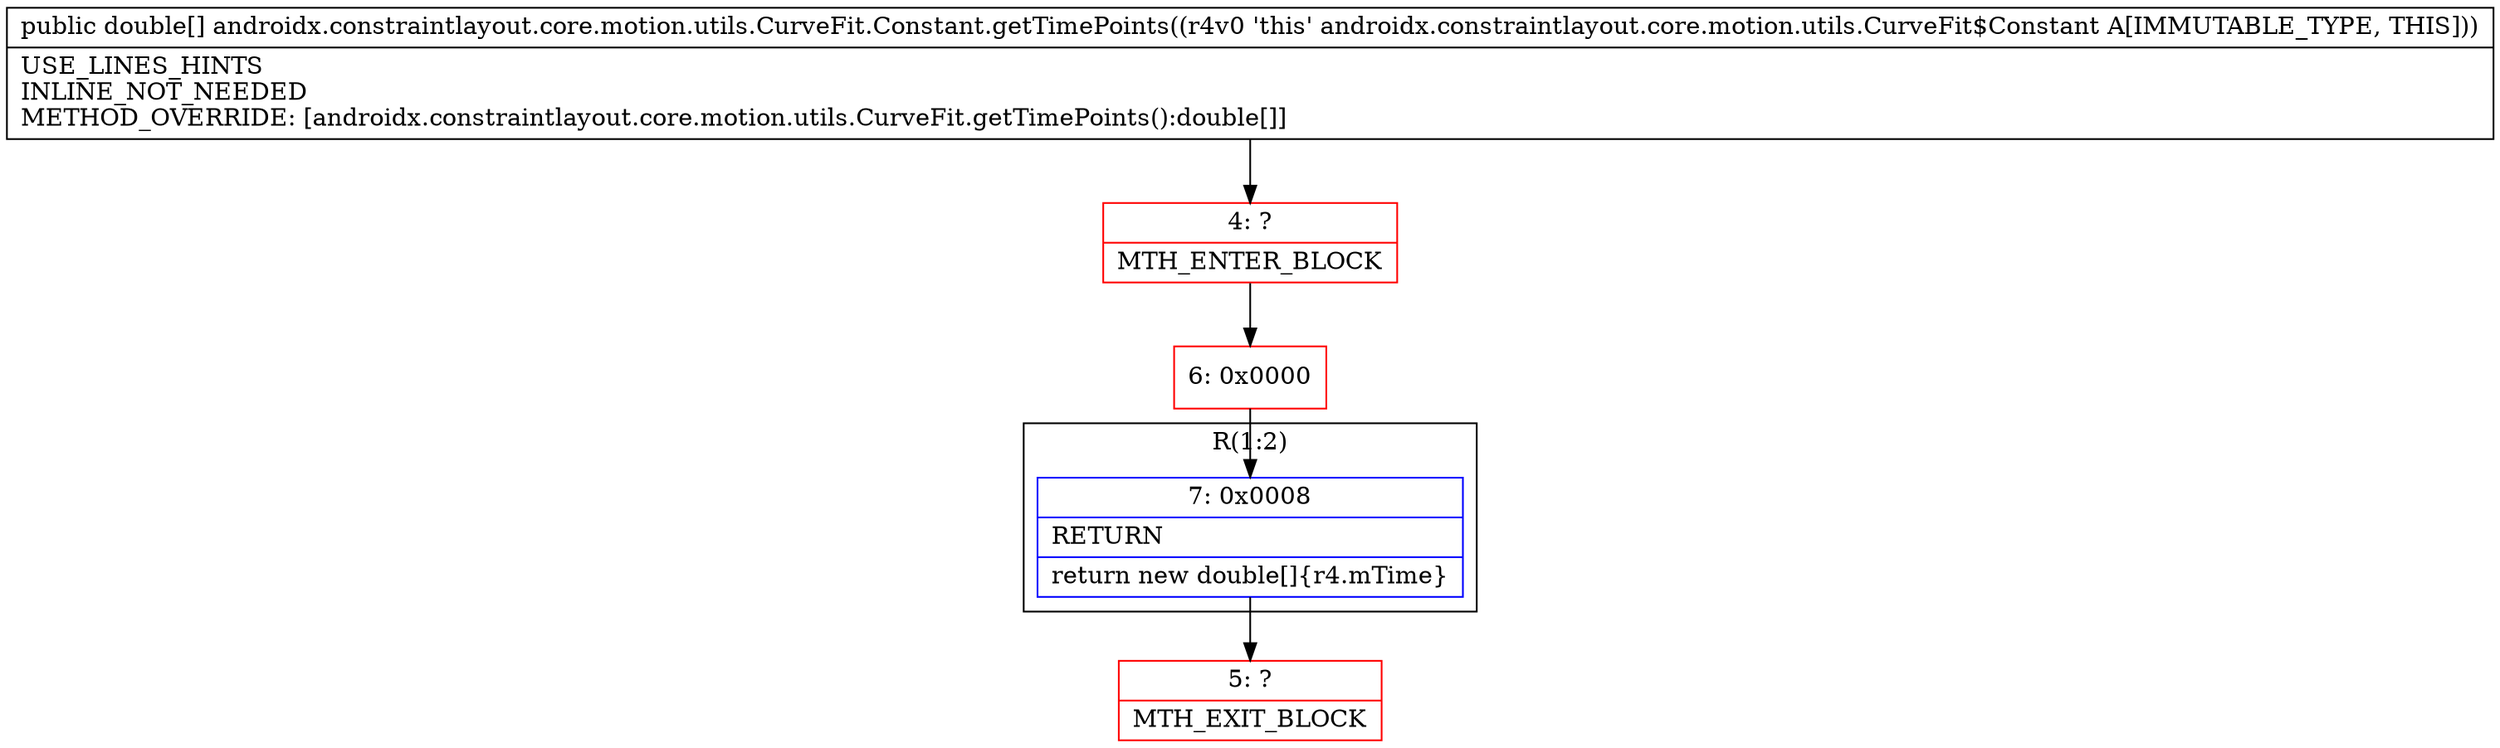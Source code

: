 digraph "CFG forandroidx.constraintlayout.core.motion.utils.CurveFit.Constant.getTimePoints()[D" {
subgraph cluster_Region_1504540986 {
label = "R(1:2)";
node [shape=record,color=blue];
Node_7 [shape=record,label="{7\:\ 0x0008|RETURN\l|return new double[]\{r4.mTime\}\l}"];
}
Node_4 [shape=record,color=red,label="{4\:\ ?|MTH_ENTER_BLOCK\l}"];
Node_6 [shape=record,color=red,label="{6\:\ 0x0000}"];
Node_5 [shape=record,color=red,label="{5\:\ ?|MTH_EXIT_BLOCK\l}"];
MethodNode[shape=record,label="{public double[] androidx.constraintlayout.core.motion.utils.CurveFit.Constant.getTimePoints((r4v0 'this' androidx.constraintlayout.core.motion.utils.CurveFit$Constant A[IMMUTABLE_TYPE, THIS]))  | USE_LINES_HINTS\lINLINE_NOT_NEEDED\lMETHOD_OVERRIDE: [androidx.constraintlayout.core.motion.utils.CurveFit.getTimePoints():double[]]\l}"];
MethodNode -> Node_4;Node_7 -> Node_5;
Node_4 -> Node_6;
Node_6 -> Node_7;
}

